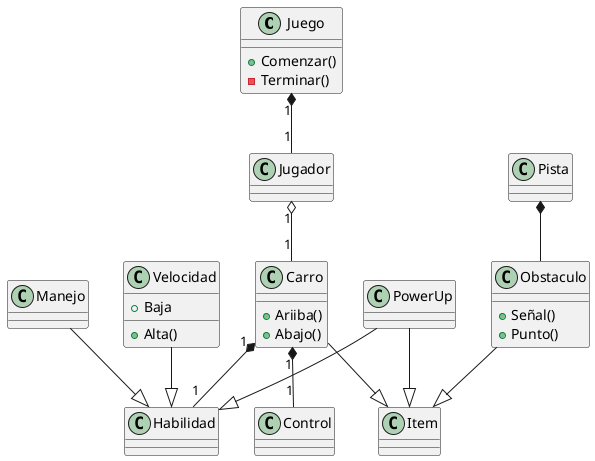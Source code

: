 @startuml SpaceCar

class Juego{
    + Comenzar()
    - Terminar()
}
class Jugador
class Habilidad

class Velocidad{
    + Alta()
    + Baja
}
class Manejo

class PowerUp
class Item

class Carro{
    + Ariiba()
    + Abajo()
}
class Obstaculo{
    + Señal()
    + Punto()
}
class Pista


Juego "1" *-- "1" Jugador
Jugador "1" o-- "1" Carro
Carro "1" *-- "1" Habilidad
Carro "1" *-- "1" Control

Carro --|> Item
PowerUp --|> Item
Obstaculo --|> Item

PowerUp --|> Habilidad
Manejo --|> Habilidad
Velocidad --|> Habilidad

Pista *-- Obstaculo


@enduml
